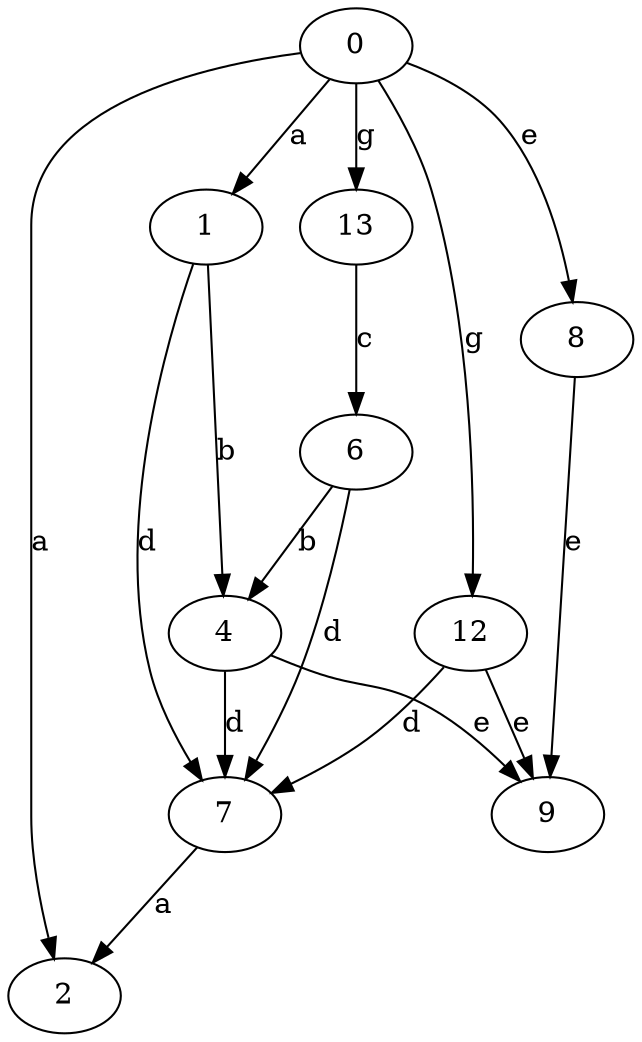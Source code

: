 strict digraph  {
1;
2;
0;
4;
6;
7;
8;
9;
12;
13;
1 -> 4  [label=b];
1 -> 7  [label=d];
0 -> 1  [label=a];
0 -> 2  [label=a];
0 -> 8  [label=e];
0 -> 12  [label=g];
0 -> 13  [label=g];
4 -> 7  [label=d];
4 -> 9  [label=e];
6 -> 4  [label=b];
6 -> 7  [label=d];
7 -> 2  [label=a];
8 -> 9  [label=e];
12 -> 7  [label=d];
12 -> 9  [label=e];
13 -> 6  [label=c];
}
